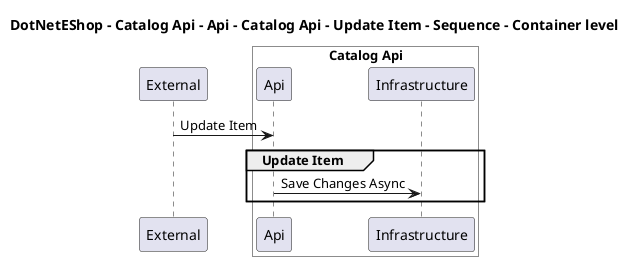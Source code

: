 @startuml

title DotNetEShop - Catalog Api - Api - Catalog Api - Update Item - Sequence - Container level

participant "External" as C4InterFlow.SoftwareSystems.ExternalSystem

box "Catalog Api" #White
    participant "Api" as DotNetEShop.SoftwareSystems.CatalogApi.Containers.Api
    participant "Infrastructure" as DotNetEShop.SoftwareSystems.CatalogApi.Containers.Infrastructure
end box


C4InterFlow.SoftwareSystems.ExternalSystem -> DotNetEShop.SoftwareSystems.CatalogApi.Containers.Api : Update Item
group Update Item
DotNetEShop.SoftwareSystems.CatalogApi.Containers.Api -> DotNetEShop.SoftwareSystems.CatalogApi.Containers.Infrastructure : Save Changes Async
end


@enduml
